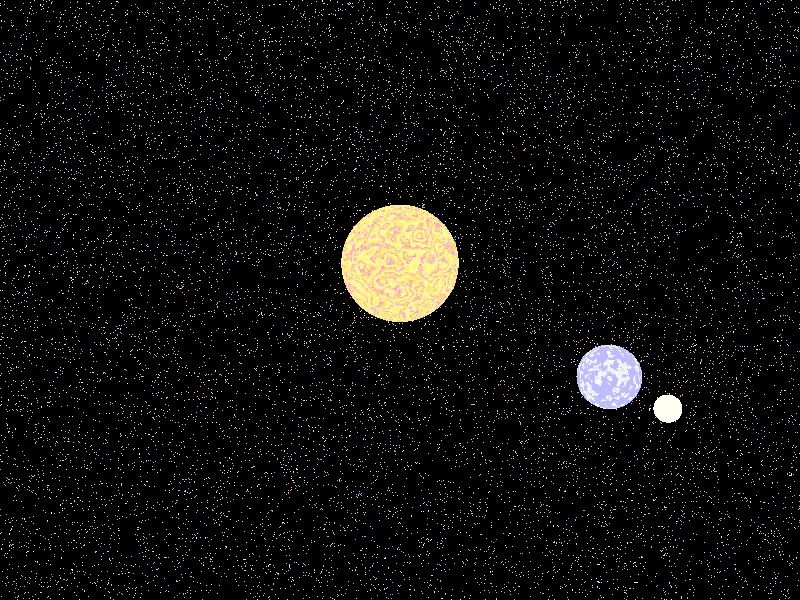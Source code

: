 //--------------------------------------------------------------------------
//--------------------------------------------------------------------------
// PoVRay 3.7 Scene File "planet_00ani.pov"
// for use with animation ini file "planet_00ani.ini"
//
// A example of animated planets.
// author: Friedrich A. Lohmueller, June-2006/Aug-2009/Jan-2011
// email: Friedrich.Lohmueller_at_t-online.de
// homepage: http://www.f-lohmueller.de
//--------------------------------------------------------------------------
//--------------------------------------------------------------------------
#version 3.6; // 3.7;
global_settings{ assumed_gamma 1.0 }
#default{ finish{ ambient 0.1 diffuse 0.9 }} 
//--------------------------------------------------------------------------
#include "colors.inc" 
#include "textures.inc"
#include "glass.inc"
#include "metals.inc"
#include "golds.inc"
#include "stones.inc"

//--------------------------------------------------------------------------
// camera ------------------------------------------------------------------
#declare Camera_0 = camera {/*ultra_wide_angle*/ angle 55   // front view
                            location  <0.0 , 1.0 ,-50.0>
                            right     x*image_width/image_height
                            look_at   <0.0 , 0.0 , 0.0>}
#declare Camera_1 = camera {/*ultra_wide_angle*/ angle 45   //  
                            location  <25, 50,-35>
                            right     x*image_width/image_height
                            look_at  < 0, -4, 0> }
camera{Camera_1}

//-------------------------------------------------------------------------

 
// sun ---------------------------------------------------------------------
light_source{<1500,2500,-2500> color White*0.10}

// sky ---------------------------------------------------------------------
// the background stars -------------------------
#include "stars.inc"
sphere { <0,0,0>, 1  
         texture { // pigment{ Black} 
                   Starfield1 scale 0.25//  1, 2, ... , 6
                 } // end of texture
         scale 5000
       } //end of sphere


//--------------------------------------------------------------------------
//---------------------------- objects in scene ----------------------------
//--------------------------------------------------------------------------



//------------------------------------------------------- dimensions
#declare Moon_Orbit_Radius   =  4; // real:     384 000 km
#declare Earth_Orbit_Radius  = 16; // real: 150 000 000 km
//------------------------------------------------------------------
#declare Moon_Radius   = 0.85 ;  // real:   1 738 km
#declare Earth_Radius  = 2.0;  // real:   6 378 km   flatness: 1/298
#declare Sun_Radius    = 4;    // real: 696 000 km 
//------------------------------------------------------------------


//---------------------------------------------------------- objects 

#declare Earth = 
sphere{<0,0,0>, Earth_Radius 
        texture{ Bright_Blue_Sky scale 0.25  
                normal {bumps 0.5 scale 0.05}
                }
      }
//-------------------------------------------
#declare Moon =
sphere{<0,0,0>, Moon_Radius
        pigment{color rgb<1,0.9,0.8>*1.1} 
        normal { granite 0.5  scale 0.5} 
      } 
//-------------------------------------------
#declare Sun =
 light_source{ <0,0,0> 
              color White
              looks_like{ 
                   sphere{ <0,0,0>,Sun_Radius
                           texture{ 
                            pigment{ gradient y turbulence 2.75
                                     color_map{ 
                                     [0.0 color rgb <1,0.7,0.5>]
                                     [0.3 color rgb <1,1,0.3>]
                                     [0.7 color rgb <1,0.8,0.2>]
                                     [1.0 color rgb <1,0.3,0.5>] } 
                                     scale 1.5
                                    } // end pigment
                            normal { agate 2.00 // bump depth
                                     scale 0.5 }
                            finish { ambient 0.9   
                                     diffuse 0.1
                                     phong 1     }
                         } // end of texture
                        } // end of sphere
                       } //end of looks_like
            } //end of light_source
//-----------------------------------------------------------------------------
//-----------------------------------------------------------------------------
#declare Time =  clock - 0.00 ;   // Time = 0 ~ 1 in 1 year !!!

//-----------------------------------------------------------------------------
// Rotations in the according orbits:
#declare Earth_around_Sun_Rotation  = 360*Time;      // 1 turn per year
#declare Moon_around_Earth_Rotation = 360*Time*12  ; // ~ 12 months 

// Rotations around their own axes: 
#declare Earth_Rotation = 360*Time*30;  //  ~360 days per year                  


//-----------------------------------------------------------------------------
//---------------------------------------------- the system:   
 


union{ // Earth + Moon 
       object{ Earth 
               rotate <0,Earth_Rotation,0>
             } // end Earth
       object{ Moon 
               translate<Moon_Orbit_Radius,0,0>
               rotate <0,Moon_around_Earth_Rotation,0>
             } // end Moon

   //(en) then both  (as union) moveded by Earth_Orbit_Radius away (in +x)
   //(de) dann beide (als union) um Erdbahnradius wegschieben

      translate<Earth_Orbit_Radius,0,0>
   //(en) and let them rotate around the sun
   //(de)  und um Sonne rotieren lassen
      rotate<0,Earth_around_Sun_Rotation,0>

     } // end of "union"  Earth + Moon       

object { Sun }

//----------------------------------------------------------------------------- end 